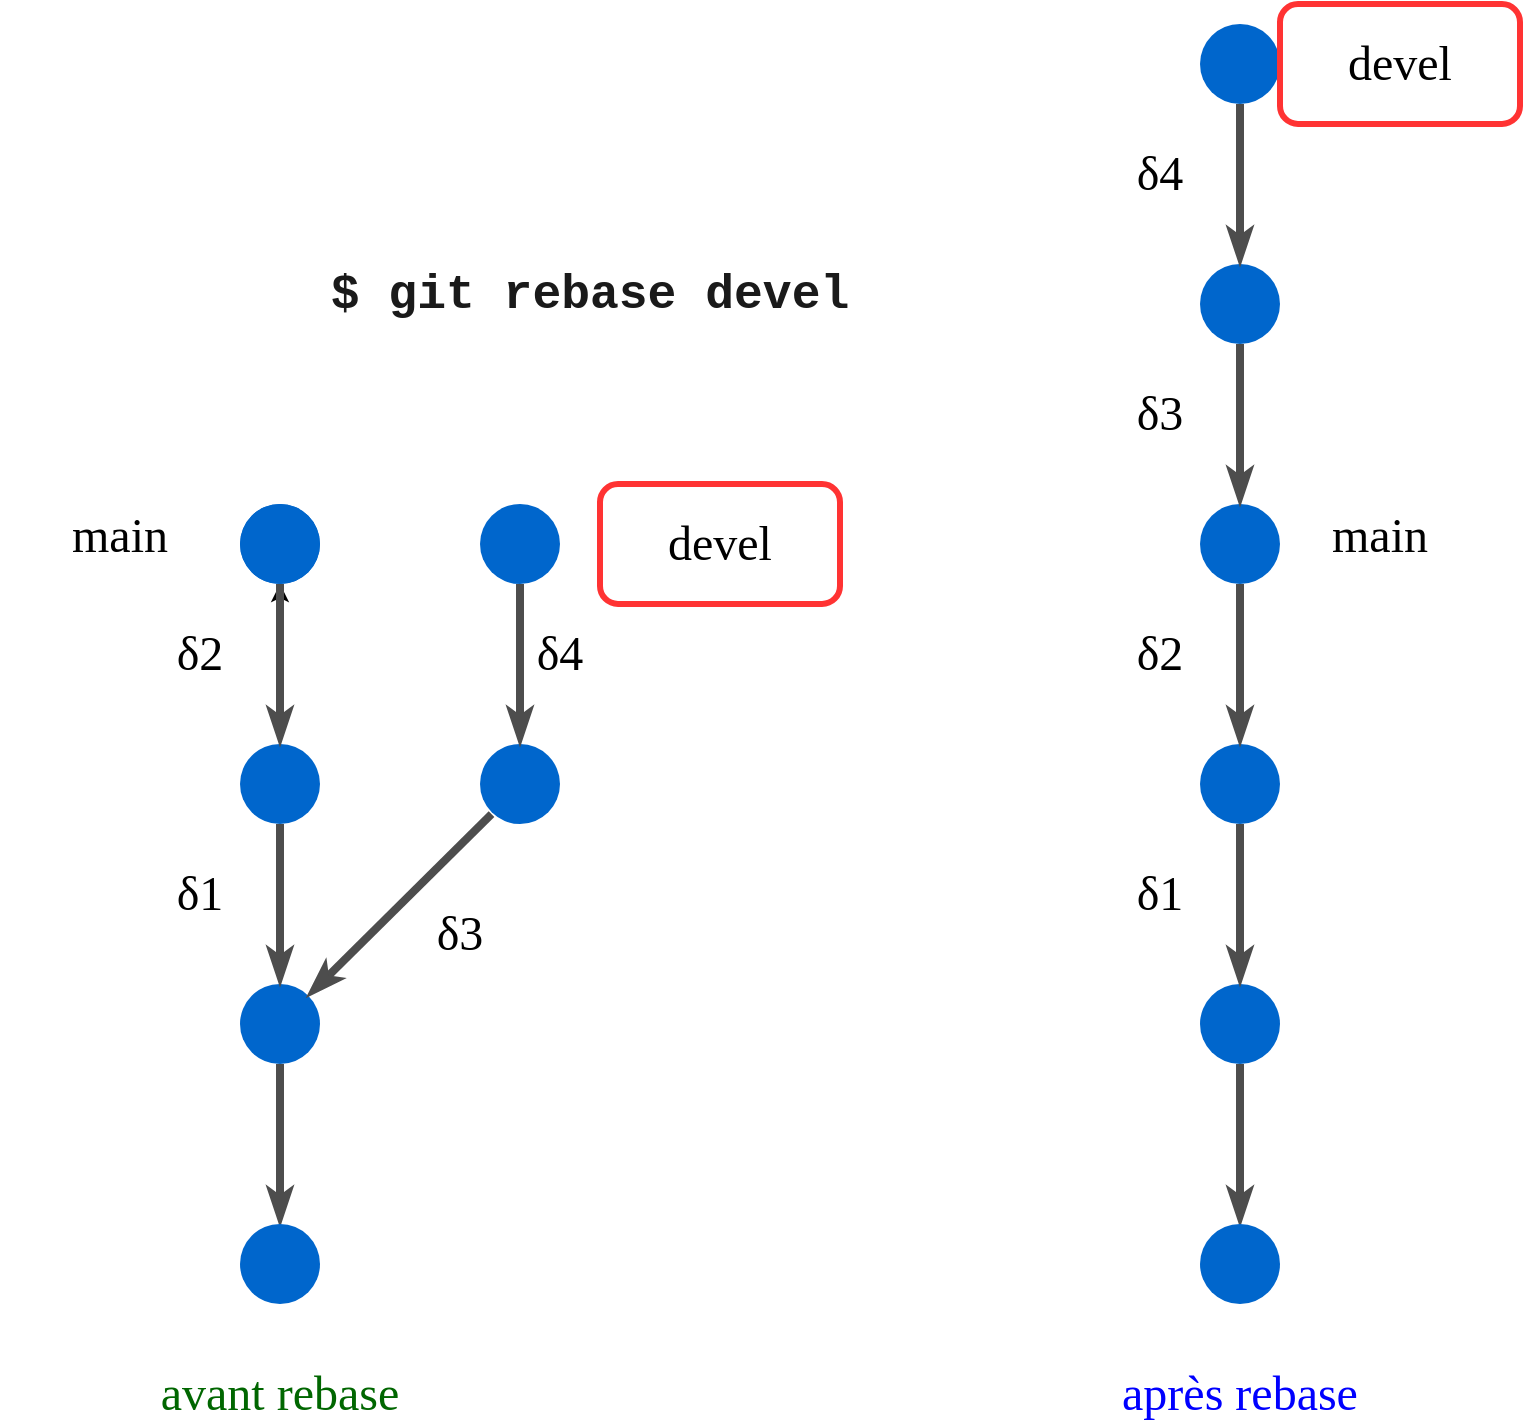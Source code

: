 <mxfile>
    <diagram id="87uMjr7JwdyFMIwDoHsZ" name="Page-1">
        <mxGraphModel dx="1250" dy="889" grid="1" gridSize="10" guides="1" tooltips="1" connect="1" arrows="1" fold="1" page="1" pageScale="1" pageWidth="827" pageHeight="1169" math="0" shadow="0">
            <root>
                <mxCell id="0"/>
                <mxCell id="1" parent="0"/>
                <mxCell id="5" value="" style="ellipse;whiteSpace=wrap;html=1;strokeColor=none;fillColor=#0066CC;" parent="1" vertex="1">
                    <mxGeometry x="200" y="520" width="40" height="40" as="geometry"/>
                </mxCell>
                <mxCell id="6" value="" style="endArrow=classicThin;html=1;endFill=1;strokeWidth=4;strokeColor=#4D4D4D;" parent="1" edge="1">
                    <mxGeometry width="50" height="50" relative="1" as="geometry">
                        <mxPoint x="220" y="560" as="sourcePoint"/>
                        <mxPoint x="220" y="640" as="targetPoint"/>
                    </mxGeometry>
                </mxCell>
                <mxCell id="7" value="" style="ellipse;whiteSpace=wrap;html=1;strokeColor=none;fillColor=#0066CC;" parent="1" vertex="1">
                    <mxGeometry x="200" y="640" width="40" height="40" as="geometry"/>
                </mxCell>
                <mxCell id="46" value="" style="edgeStyle=none;html=1;" edge="1" parent="1" source="9" target="45">
                    <mxGeometry relative="1" as="geometry"/>
                </mxCell>
                <mxCell id="9" value="" style="ellipse;whiteSpace=wrap;html=1;strokeColor=none;fillColor=#0066CC;" parent="1" vertex="1">
                    <mxGeometry x="200" y="400" width="40" height="40" as="geometry"/>
                </mxCell>
                <mxCell id="10" value="" style="endArrow=classicThin;html=1;endFill=1;strokeWidth=4;strokeColor=#4D4D4D;" parent="1" edge="1">
                    <mxGeometry width="50" height="50" relative="1" as="geometry">
                        <mxPoint x="220" y="440" as="sourcePoint"/>
                        <mxPoint x="220" y="520" as="targetPoint"/>
                    </mxGeometry>
                </mxCell>
                <mxCell id="11" value="" style="ellipse;whiteSpace=wrap;html=1;strokeColor=none;fillColor=#0066CC;" parent="1" vertex="1">
                    <mxGeometry x="200" y="280" width="40" height="40" as="geometry"/>
                </mxCell>
                <mxCell id="12" value="" style="endArrow=classicThin;html=1;endFill=1;strokeWidth=4;strokeColor=#4D4D4D;" parent="1" edge="1">
                    <mxGeometry width="50" height="50" relative="1" as="geometry">
                        <mxPoint x="220" y="320" as="sourcePoint"/>
                        <mxPoint x="220" y="400" as="targetPoint"/>
                    </mxGeometry>
                </mxCell>
                <mxCell id="13" value="" style="ellipse;whiteSpace=wrap;html=1;strokeColor=none;fillColor=#0066CC;" parent="1" vertex="1">
                    <mxGeometry x="320" y="400" width="40" height="40" as="geometry"/>
                </mxCell>
                <mxCell id="14" value="" style="endArrow=classicThin;html=1;endFill=1;strokeWidth=4;strokeColor=#4D4D4D;entryX=1;entryY=0;entryDx=0;entryDy=0;exitX=0.144;exitY=0.876;exitDx=0;exitDy=0;exitPerimeter=0;" parent="1" source="13" target="5" edge="1">
                    <mxGeometry width="50" height="50" relative="1" as="geometry">
                        <mxPoint x="330" y="430" as="sourcePoint"/>
                        <mxPoint x="330" y="510" as="targetPoint"/>
                    </mxGeometry>
                </mxCell>
                <mxCell id="19" value="δ1" style="text;html=1;strokeColor=none;fillColor=none;align=center;verticalAlign=middle;whiteSpace=wrap;rounded=0;fontFamily=Verdana;fontSize=24;fontColor=default;" parent="1" vertex="1">
                    <mxGeometry x="150" y="460" width="60" height="30" as="geometry"/>
                </mxCell>
                <mxCell id="20" value="δ2" style="text;html=1;strokeColor=none;fillColor=none;align=center;verticalAlign=middle;whiteSpace=wrap;rounded=0;fontFamily=Verdana;fontSize=24;fontColor=default;" parent="1" vertex="1">
                    <mxGeometry x="150" y="340" width="60" height="30" as="geometry"/>
                </mxCell>
                <mxCell id="21" value="δ3" style="text;html=1;strokeColor=none;fillColor=none;align=center;verticalAlign=middle;whiteSpace=wrap;rounded=0;fontFamily=Verdana;fontSize=24;fontColor=default;" parent="1" vertex="1">
                    <mxGeometry x="280" y="480" width="60" height="30" as="geometry"/>
                </mxCell>
                <mxCell id="23" value="avant rebase" style="text;html=1;strokeColor=none;fillColor=none;align=center;verticalAlign=middle;whiteSpace=wrap;rounded=0;fontFamily=Verdana;fontSize=24;fontColor=#006600;" parent="1" vertex="1">
                    <mxGeometry x="120" y="710" width="200" height="30" as="geometry"/>
                </mxCell>
                <mxCell id="24" value="" style="ellipse;whiteSpace=wrap;html=1;strokeColor=none;fillColor=#0066CC;" parent="1" vertex="1">
                    <mxGeometry x="680" y="520" width="40" height="40" as="geometry"/>
                </mxCell>
                <mxCell id="25" value="" style="endArrow=classicThin;html=1;endFill=1;strokeWidth=4;strokeColor=#4D4D4D;" parent="1" edge="1">
                    <mxGeometry width="50" height="50" relative="1" as="geometry">
                        <mxPoint x="700" y="560" as="sourcePoint"/>
                        <mxPoint x="700" y="640" as="targetPoint"/>
                    </mxGeometry>
                </mxCell>
                <mxCell id="26" value="" style="ellipse;whiteSpace=wrap;html=1;strokeColor=none;fillColor=#0066CC;" parent="1" vertex="1">
                    <mxGeometry x="680" y="640" width="40" height="40" as="geometry"/>
                </mxCell>
                <mxCell id="27" value="" style="ellipse;whiteSpace=wrap;html=1;strokeColor=none;fillColor=#0066CC;" parent="1" vertex="1">
                    <mxGeometry x="680" y="400" width="40" height="40" as="geometry"/>
                </mxCell>
                <mxCell id="28" value="" style="endArrow=classicThin;html=1;endFill=1;strokeWidth=4;strokeColor=#4D4D4D;" parent="1" edge="1">
                    <mxGeometry width="50" height="50" relative="1" as="geometry">
                        <mxPoint x="700" y="440" as="sourcePoint"/>
                        <mxPoint x="700" y="520" as="targetPoint"/>
                    </mxGeometry>
                </mxCell>
                <mxCell id="29" value="" style="ellipse;whiteSpace=wrap;html=1;strokeColor=none;fillColor=#0066CC;" parent="1" vertex="1">
                    <mxGeometry x="680" y="280" width="40" height="40" as="geometry"/>
                </mxCell>
                <mxCell id="30" value="" style="endArrow=classicThin;html=1;endFill=1;strokeWidth=4;strokeColor=#4D4D4D;" parent="1" edge="1">
                    <mxGeometry width="50" height="50" relative="1" as="geometry">
                        <mxPoint x="700" y="320" as="sourcePoint"/>
                        <mxPoint x="700" y="400" as="targetPoint"/>
                    </mxGeometry>
                </mxCell>
                <mxCell id="35" value="δ1" style="text;html=1;strokeColor=none;fillColor=none;align=center;verticalAlign=middle;whiteSpace=wrap;rounded=0;fontFamily=Verdana;fontSize=24;fontColor=default;" parent="1" vertex="1">
                    <mxGeometry x="630" y="460" width="60" height="30" as="geometry"/>
                </mxCell>
                <mxCell id="36" value="δ2" style="text;html=1;strokeColor=none;fillColor=none;align=center;verticalAlign=middle;whiteSpace=wrap;rounded=0;fontFamily=Verdana;fontSize=24;fontColor=default;" parent="1" vertex="1">
                    <mxGeometry x="630" y="340" width="60" height="30" as="geometry"/>
                </mxCell>
                <mxCell id="38" value="&lt;font color=&quot;#0000ff&quot;&gt;après rebase&lt;/font&gt;" style="text;html=1;strokeColor=none;fillColor=none;align=center;verticalAlign=middle;whiteSpace=wrap;rounded=0;fontFamily=Verdana;fontSize=24;fontColor=#006600;" parent="1" vertex="1">
                    <mxGeometry x="600" y="710" width="200" height="30" as="geometry"/>
                </mxCell>
                <mxCell id="44" value="&lt;font face=&quot;Courier New&quot; color=&quot;#1a1a1a&quot;&gt;&lt;b&gt;$ git rebase devel&lt;/b&gt;&lt;/font&gt;" style="text;html=1;strokeColor=none;fillColor=none;align=center;verticalAlign=middle;whiteSpace=wrap;rounded=0;fontFamily=Verdana;fontSize=24;fontColor=#0000FF;" parent="1" vertex="1">
                    <mxGeometry x="220" y="160" width="310" height="30" as="geometry"/>
                </mxCell>
                <mxCell id="45" value="" style="ellipse;whiteSpace=wrap;html=1;strokeColor=none;fillColor=#0066CC;" vertex="1" parent="1">
                    <mxGeometry x="200" y="280" width="40" height="40" as="geometry"/>
                </mxCell>
                <mxCell id="47" value="" style="endArrow=classicThin;html=1;endFill=1;strokeWidth=4;strokeColor=#4D4D4D;" edge="1" parent="1">
                    <mxGeometry width="50" height="50" relative="1" as="geometry">
                        <mxPoint x="340" y="320" as="sourcePoint"/>
                        <mxPoint x="340" y="400" as="targetPoint"/>
                    </mxGeometry>
                </mxCell>
                <mxCell id="48" value="" style="ellipse;whiteSpace=wrap;html=1;strokeColor=none;fillColor=#0066CC;" vertex="1" parent="1">
                    <mxGeometry x="320" y="280" width="40" height="40" as="geometry"/>
                </mxCell>
                <mxCell id="49" value="δ4" style="text;html=1;strokeColor=none;fillColor=none;align=center;verticalAlign=middle;whiteSpace=wrap;rounded=0;fontFamily=Verdana;fontSize=24;fontColor=default;" vertex="1" parent="1">
                    <mxGeometry x="330" y="340" width="60" height="30" as="geometry"/>
                </mxCell>
                <mxCell id="50" value="" style="ellipse;whiteSpace=wrap;html=1;strokeColor=none;fillColor=#0066CC;" vertex="1" parent="1">
                    <mxGeometry x="680" y="160" width="40" height="40" as="geometry"/>
                </mxCell>
                <mxCell id="51" value="" style="endArrow=classicThin;html=1;endFill=1;strokeWidth=4;strokeColor=#4D4D4D;" edge="1" parent="1">
                    <mxGeometry width="50" height="50" relative="1" as="geometry">
                        <mxPoint x="700" y="200" as="sourcePoint"/>
                        <mxPoint x="700" y="280" as="targetPoint"/>
                    </mxGeometry>
                </mxCell>
                <mxCell id="52" value="" style="ellipse;whiteSpace=wrap;html=1;strokeColor=none;fillColor=#0066CC;" vertex="1" parent="1">
                    <mxGeometry x="680" y="40" width="40" height="40" as="geometry"/>
                </mxCell>
                <mxCell id="53" value="" style="endArrow=classicThin;html=1;endFill=1;strokeWidth=4;strokeColor=#4D4D4D;" edge="1" parent="1">
                    <mxGeometry width="50" height="50" relative="1" as="geometry">
                        <mxPoint x="700" y="80" as="sourcePoint"/>
                        <mxPoint x="700" y="160" as="targetPoint"/>
                    </mxGeometry>
                </mxCell>
                <mxCell id="54" value="δ3" style="text;html=1;strokeColor=none;fillColor=none;align=center;verticalAlign=middle;whiteSpace=wrap;rounded=0;fontFamily=Verdana;fontSize=24;fontColor=default;" vertex="1" parent="1">
                    <mxGeometry x="630" y="220" width="60" height="30" as="geometry"/>
                </mxCell>
                <mxCell id="55" value="δ4" style="text;html=1;strokeColor=none;fillColor=none;align=center;verticalAlign=middle;whiteSpace=wrap;rounded=0;fontFamily=Verdana;fontSize=24;fontColor=default;" vertex="1" parent="1">
                    <mxGeometry x="630" y="100" width="60" height="30" as="geometry"/>
                </mxCell>
                <mxCell id="56" value="main" style="rounded=1;whiteSpace=wrap;html=1;fontFamily=Verdana;fontSize=24;fontColor=default;fillColor=none;strokeColor=none;strokeWidth=3;" vertex="1" parent="1">
                    <mxGeometry x="80" y="266" width="120" height="60" as="geometry"/>
                </mxCell>
                <mxCell id="57" value="devel" style="rounded=1;whiteSpace=wrap;html=1;fontFamily=Verdana;fontSize=24;fontColor=default;fillColor=none;strokeColor=#FF3333;strokeWidth=3;" vertex="1" parent="1">
                    <mxGeometry x="380" y="270" width="120" height="60" as="geometry"/>
                </mxCell>
                <mxCell id="58" value="main" style="rounded=1;whiteSpace=wrap;html=1;fontFamily=Verdana;fontSize=24;fontColor=default;fillColor=none;strokeColor=none;strokeWidth=3;" vertex="1" parent="1">
                    <mxGeometry x="710" y="266" width="120" height="60" as="geometry"/>
                </mxCell>
                <mxCell id="59" value="devel" style="rounded=1;whiteSpace=wrap;html=1;fontFamily=Verdana;fontSize=24;fontColor=default;fillColor=none;strokeColor=#FF3333;strokeWidth=3;" vertex="1" parent="1">
                    <mxGeometry x="720" y="30" width="120" height="60" as="geometry"/>
                </mxCell>
            </root>
        </mxGraphModel>
    </diagram>
</mxfile>